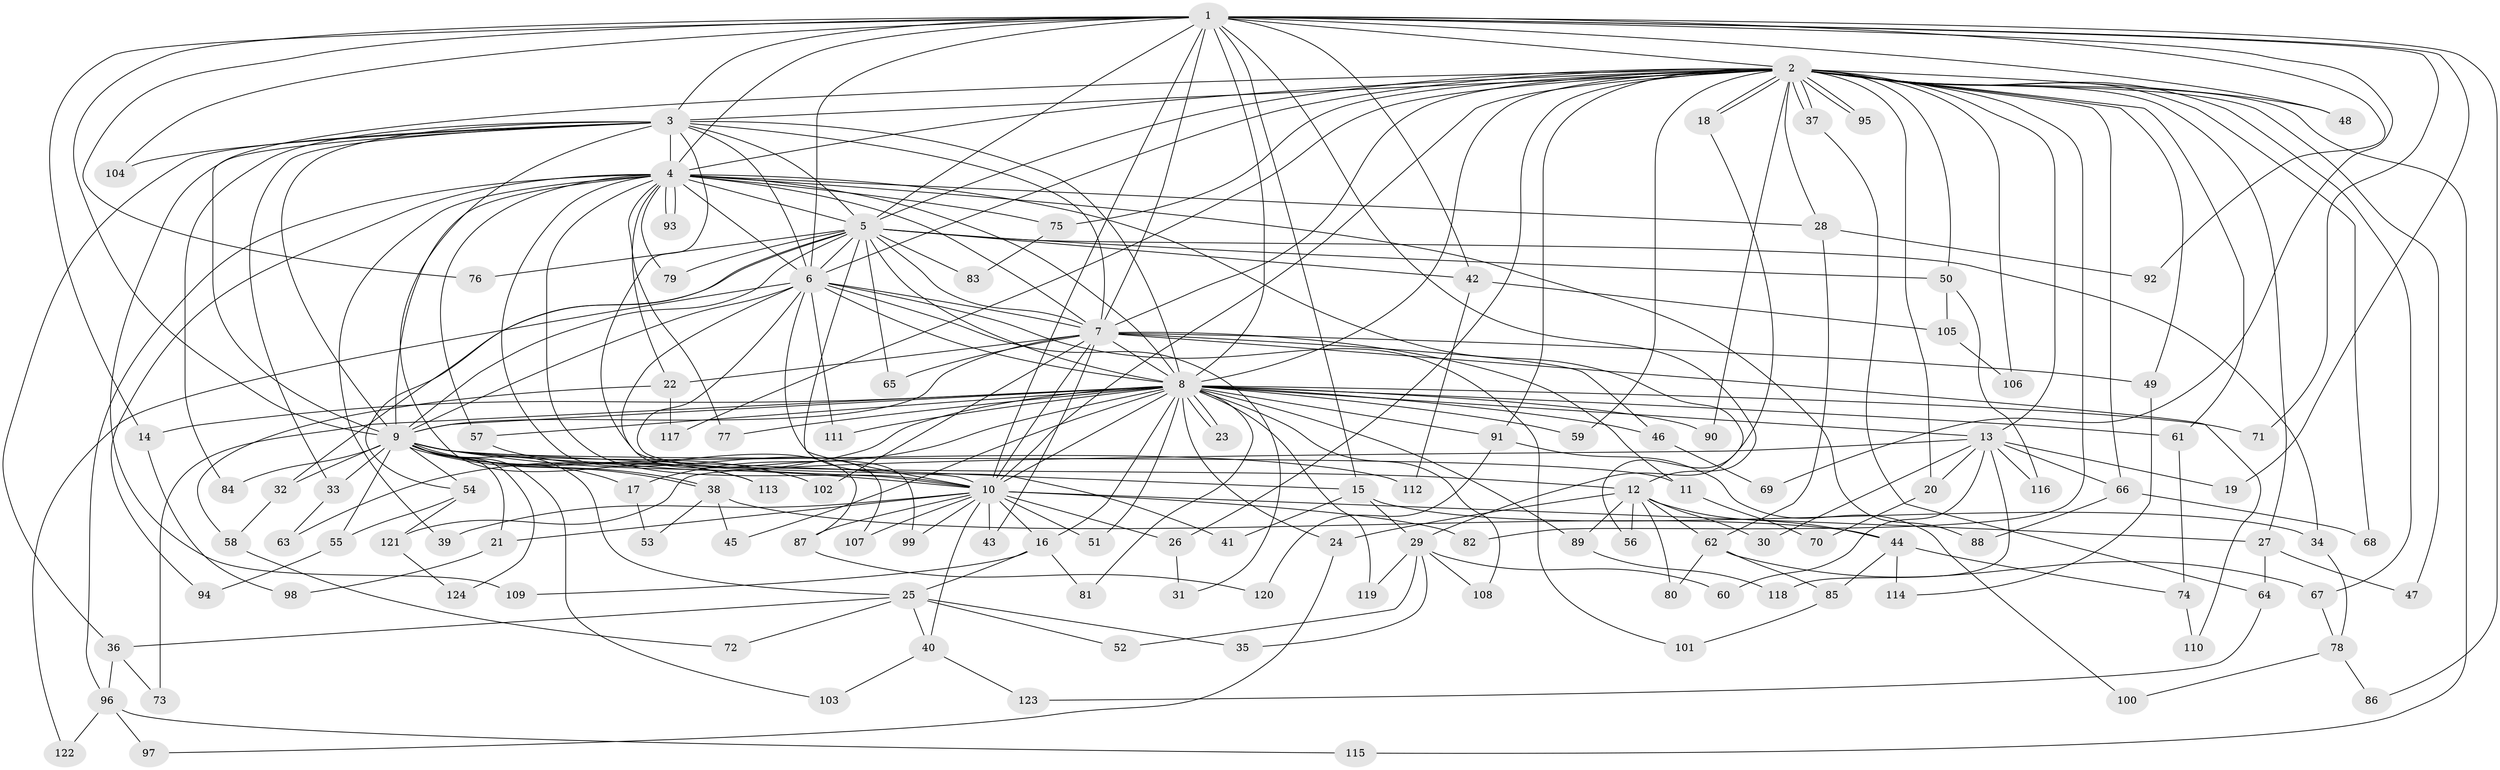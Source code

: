 // coarse degree distribution, {25: 0.021052631578947368, 31: 0.010526315789473684, 23: 0.010526315789473684, 16: 0.010526315789473684, 14: 0.010526315789473684, 15: 0.010526315789473684, 30: 0.010526315789473684, 22: 0.010526315789473684, 3: 0.18947368421052632, 9: 0.010526315789473684, 10: 0.010526315789473684, 6: 0.021052631578947368, 2: 0.5052631578947369, 4: 0.10526315789473684, 7: 0.021052631578947368, 5: 0.031578947368421054, 1: 0.010526315789473684}
// Generated by graph-tools (version 1.1) at 2025/51/02/27/25 19:51:43]
// undirected, 124 vertices, 273 edges
graph export_dot {
graph [start="1"]
  node [color=gray90,style=filled];
  1;
  2;
  3;
  4;
  5;
  6;
  7;
  8;
  9;
  10;
  11;
  12;
  13;
  14;
  15;
  16;
  17;
  18;
  19;
  20;
  21;
  22;
  23;
  24;
  25;
  26;
  27;
  28;
  29;
  30;
  31;
  32;
  33;
  34;
  35;
  36;
  37;
  38;
  39;
  40;
  41;
  42;
  43;
  44;
  45;
  46;
  47;
  48;
  49;
  50;
  51;
  52;
  53;
  54;
  55;
  56;
  57;
  58;
  59;
  60;
  61;
  62;
  63;
  64;
  65;
  66;
  67;
  68;
  69;
  70;
  71;
  72;
  73;
  74;
  75;
  76;
  77;
  78;
  79;
  80;
  81;
  82;
  83;
  84;
  85;
  86;
  87;
  88;
  89;
  90;
  91;
  92;
  93;
  94;
  95;
  96;
  97;
  98;
  99;
  100;
  101;
  102;
  103;
  104;
  105;
  106;
  107;
  108;
  109;
  110;
  111;
  112;
  113;
  114;
  115;
  116;
  117;
  118;
  119;
  120;
  121;
  122;
  123;
  124;
  1 -- 2;
  1 -- 3;
  1 -- 4;
  1 -- 5;
  1 -- 6;
  1 -- 7;
  1 -- 8;
  1 -- 9;
  1 -- 10;
  1 -- 12;
  1 -- 14;
  1 -- 15;
  1 -- 19;
  1 -- 42;
  1 -- 48;
  1 -- 69;
  1 -- 71;
  1 -- 76;
  1 -- 86;
  1 -- 92;
  1 -- 104;
  2 -- 3;
  2 -- 4;
  2 -- 5;
  2 -- 6;
  2 -- 7;
  2 -- 8;
  2 -- 9;
  2 -- 10;
  2 -- 13;
  2 -- 18;
  2 -- 18;
  2 -- 20;
  2 -- 26;
  2 -- 27;
  2 -- 28;
  2 -- 37;
  2 -- 37;
  2 -- 47;
  2 -- 48;
  2 -- 49;
  2 -- 50;
  2 -- 59;
  2 -- 61;
  2 -- 66;
  2 -- 67;
  2 -- 68;
  2 -- 75;
  2 -- 82;
  2 -- 90;
  2 -- 91;
  2 -- 95;
  2 -- 95;
  2 -- 106;
  2 -- 115;
  2 -- 117;
  3 -- 4;
  3 -- 5;
  3 -- 6;
  3 -- 7;
  3 -- 8;
  3 -- 9;
  3 -- 10;
  3 -- 33;
  3 -- 36;
  3 -- 84;
  3 -- 87;
  3 -- 104;
  3 -- 109;
  4 -- 5;
  4 -- 6;
  4 -- 7;
  4 -- 8;
  4 -- 9;
  4 -- 10;
  4 -- 22;
  4 -- 28;
  4 -- 39;
  4 -- 56;
  4 -- 57;
  4 -- 75;
  4 -- 77;
  4 -- 79;
  4 -- 88;
  4 -- 93;
  4 -- 93;
  4 -- 94;
  4 -- 96;
  4 -- 107;
  5 -- 6;
  5 -- 7;
  5 -- 8;
  5 -- 9;
  5 -- 10;
  5 -- 32;
  5 -- 34;
  5 -- 42;
  5 -- 50;
  5 -- 54;
  5 -- 65;
  5 -- 76;
  5 -- 79;
  5 -- 83;
  6 -- 7;
  6 -- 8;
  6 -- 9;
  6 -- 10;
  6 -- 31;
  6 -- 41;
  6 -- 99;
  6 -- 101;
  6 -- 111;
  6 -- 122;
  7 -- 8;
  7 -- 9;
  7 -- 10;
  7 -- 11;
  7 -- 22;
  7 -- 43;
  7 -- 46;
  7 -- 49;
  7 -- 65;
  7 -- 102;
  7 -- 110;
  8 -- 9;
  8 -- 10;
  8 -- 13;
  8 -- 14;
  8 -- 16;
  8 -- 17;
  8 -- 23;
  8 -- 23;
  8 -- 24;
  8 -- 45;
  8 -- 46;
  8 -- 51;
  8 -- 57;
  8 -- 59;
  8 -- 61;
  8 -- 63;
  8 -- 71;
  8 -- 73;
  8 -- 77;
  8 -- 81;
  8 -- 89;
  8 -- 90;
  8 -- 91;
  8 -- 108;
  8 -- 111;
  8 -- 119;
  9 -- 10;
  9 -- 11;
  9 -- 12;
  9 -- 15;
  9 -- 17;
  9 -- 21;
  9 -- 25;
  9 -- 32;
  9 -- 33;
  9 -- 38;
  9 -- 38;
  9 -- 54;
  9 -- 55;
  9 -- 84;
  9 -- 102;
  9 -- 103;
  9 -- 112;
  9 -- 113;
  9 -- 124;
  10 -- 16;
  10 -- 21;
  10 -- 26;
  10 -- 27;
  10 -- 39;
  10 -- 40;
  10 -- 43;
  10 -- 51;
  10 -- 82;
  10 -- 87;
  10 -- 99;
  10 -- 107;
  11 -- 70;
  12 -- 24;
  12 -- 30;
  12 -- 44;
  12 -- 56;
  12 -- 62;
  12 -- 80;
  12 -- 89;
  13 -- 19;
  13 -- 20;
  13 -- 30;
  13 -- 60;
  13 -- 66;
  13 -- 116;
  13 -- 118;
  13 -- 121;
  14 -- 98;
  15 -- 29;
  15 -- 34;
  15 -- 41;
  16 -- 25;
  16 -- 81;
  16 -- 109;
  17 -- 53;
  18 -- 29;
  20 -- 70;
  21 -- 98;
  22 -- 58;
  22 -- 117;
  24 -- 97;
  25 -- 35;
  25 -- 36;
  25 -- 40;
  25 -- 52;
  25 -- 72;
  26 -- 31;
  27 -- 47;
  27 -- 64;
  28 -- 62;
  28 -- 92;
  29 -- 35;
  29 -- 52;
  29 -- 60;
  29 -- 108;
  29 -- 119;
  32 -- 58;
  33 -- 63;
  34 -- 78;
  36 -- 73;
  36 -- 96;
  37 -- 64;
  38 -- 44;
  38 -- 45;
  38 -- 53;
  40 -- 103;
  40 -- 123;
  42 -- 105;
  42 -- 112;
  44 -- 74;
  44 -- 85;
  44 -- 114;
  46 -- 69;
  49 -- 114;
  50 -- 105;
  50 -- 116;
  54 -- 55;
  54 -- 121;
  55 -- 94;
  57 -- 113;
  58 -- 72;
  61 -- 74;
  62 -- 67;
  62 -- 80;
  62 -- 85;
  64 -- 123;
  66 -- 68;
  66 -- 88;
  67 -- 78;
  74 -- 110;
  75 -- 83;
  78 -- 86;
  78 -- 100;
  85 -- 101;
  87 -- 120;
  89 -- 118;
  91 -- 100;
  91 -- 120;
  96 -- 97;
  96 -- 115;
  96 -- 122;
  105 -- 106;
  121 -- 124;
}
